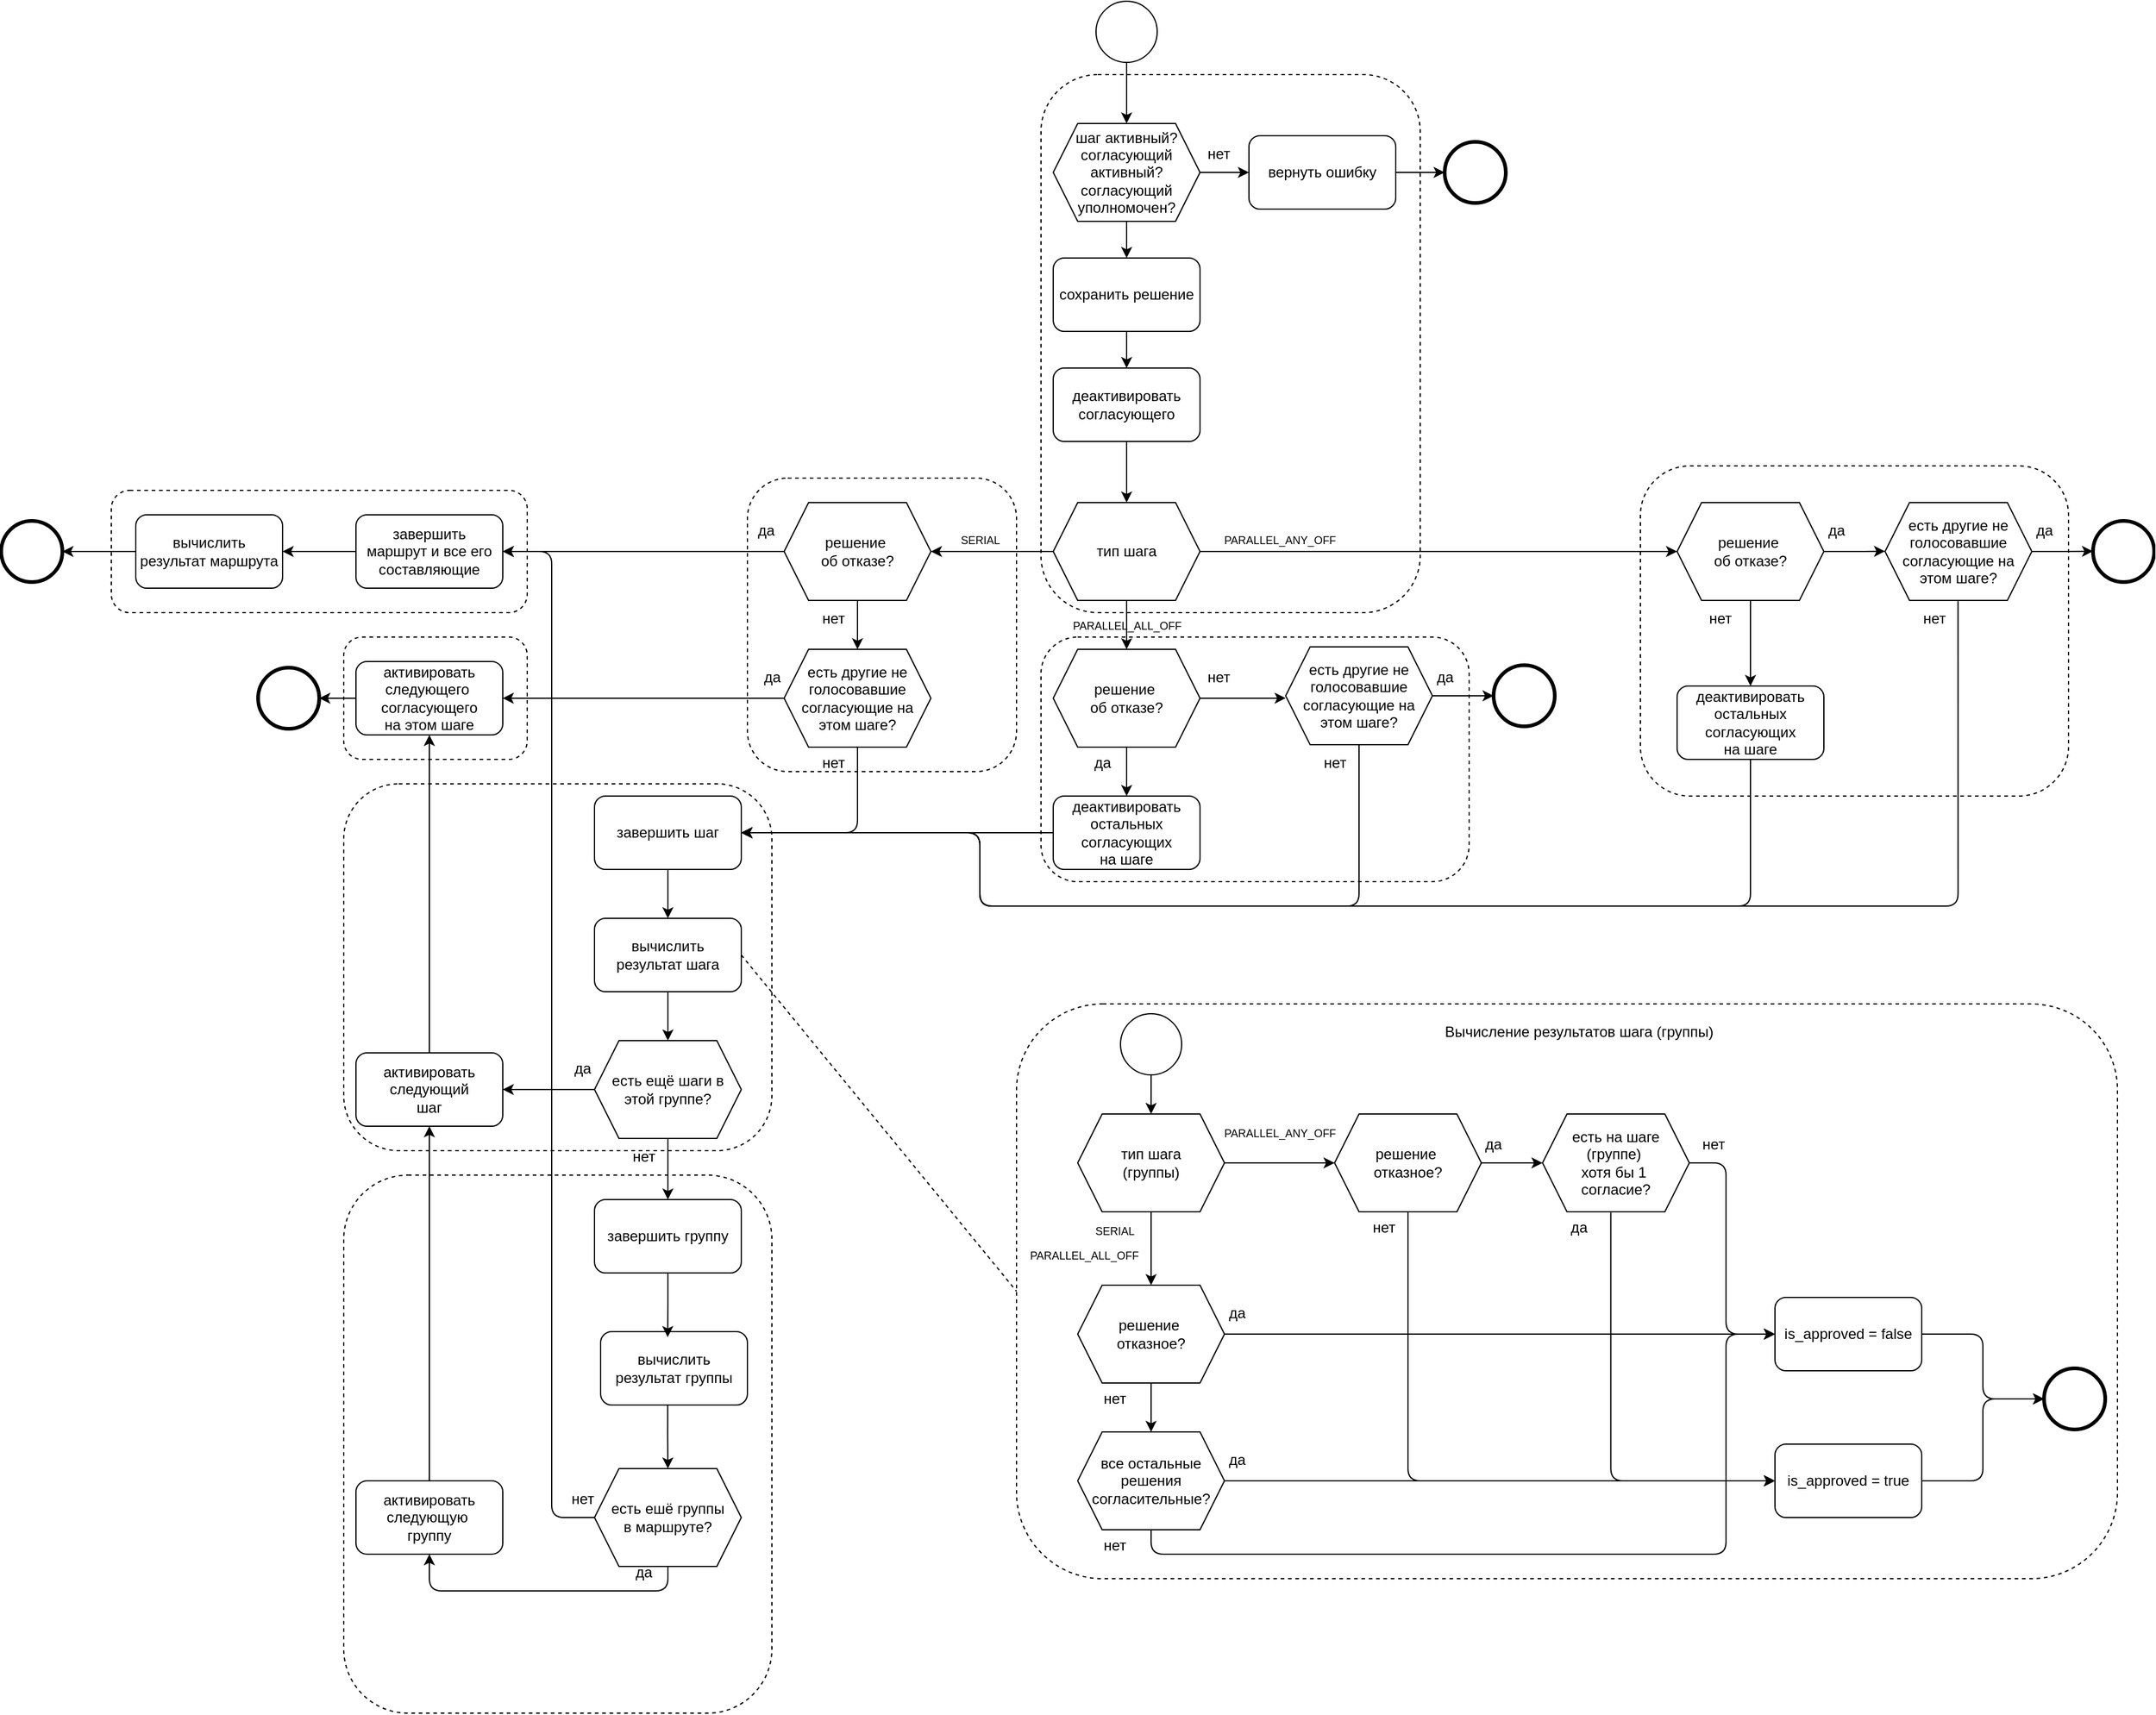 <mxfile version="26.0.16">
  <diagram name="Page-1" id="2a216829-ef6e-dabb-86c1-c78162f3ba2b">
    <mxGraphModel dx="1881" dy="1005" grid="1" gridSize="10" guides="1" tooltips="1" connect="1" arrows="1" fold="1" page="1" pageScale="1" pageWidth="850" pageHeight="1100" background="none" math="0" shadow="0">
      <root>
        <mxCell id="0" />
        <mxCell id="1" parent="0" />
        <mxCell id="W46r5qOGl9HjsOyR8-U1-98" value="" style="rounded=1;whiteSpace=wrap;html=1;fillColor=none;dashed=1;" vertex="1" parent="1">
          <mxGeometry x="-20" y="540" width="340" height="100" as="geometry" />
        </mxCell>
        <mxCell id="W46r5qOGl9HjsOyR8-U1-113" value="" style="rounded=1;whiteSpace=wrap;html=1;fillColor=none;dashed=1;" vertex="1" parent="1">
          <mxGeometry x="170" y="1100" width="350" height="440" as="geometry" />
        </mxCell>
        <mxCell id="W46r5qOGl9HjsOyR8-U1-155" value="" style="rounded=1;whiteSpace=wrap;html=1;fillColor=none;dashed=1;" vertex="1" parent="1">
          <mxGeometry x="720" y="960" width="900" height="470" as="geometry" />
        </mxCell>
        <mxCell id="W46r5qOGl9HjsOyR8-U1-109" value="" style="rounded=1;whiteSpace=wrap;html=1;fillColor=none;dashed=1;" vertex="1" parent="1">
          <mxGeometry x="170" y="780" width="350" height="300" as="geometry" />
        </mxCell>
        <mxCell id="W46r5qOGl9HjsOyR8-U1-106" value="" style="rounded=1;whiteSpace=wrap;html=1;fillColor=none;dashed=1;" vertex="1" parent="1">
          <mxGeometry x="170" y="660" width="150" height="100" as="geometry" />
        </mxCell>
        <mxCell id="W46r5qOGl9HjsOyR8-U1-96" value="" style="rounded=1;whiteSpace=wrap;html=1;fillColor=none;dashed=1;" vertex="1" parent="1">
          <mxGeometry x="500" y="530" width="220" height="240" as="geometry" />
        </mxCell>
        <mxCell id="W46r5qOGl9HjsOyR8-U1-95" value="" style="rounded=1;whiteSpace=wrap;html=1;fillColor=none;dashed=1;" vertex="1" parent="1">
          <mxGeometry x="740" y="660" width="350" height="200" as="geometry" />
        </mxCell>
        <mxCell id="W46r5qOGl9HjsOyR8-U1-94" value="" style="rounded=1;whiteSpace=wrap;html=1;fillColor=none;dashed=1;" vertex="1" parent="1">
          <mxGeometry x="1230" y="520" width="350" height="270" as="geometry" />
        </mxCell>
        <mxCell id="W46r5qOGl9HjsOyR8-U1-97" value="" style="rounded=1;whiteSpace=wrap;html=1;fillColor=none;dashed=1;" vertex="1" parent="1">
          <mxGeometry x="740" y="200" width="310" height="440" as="geometry" />
        </mxCell>
        <mxCell id="W46r5qOGl9HjsOyR8-U1-6" style="edgeStyle=orthogonalEdgeStyle;rounded=0;orthogonalLoop=1;jettySize=auto;html=1;entryX=0.5;entryY=0;entryDx=0;entryDy=0;" edge="1" parent="1" source="7a84cebc1def654-1" target="W46r5qOGl9HjsOyR8-U1-3">
          <mxGeometry relative="1" as="geometry" />
        </mxCell>
        <mxCell id="7a84cebc1def654-1" value="" style="shape=mxgraph.bpmn.shape;html=1;verticalLabelPosition=bottom;labelBackgroundColor=#ffffff;verticalAlign=top;perimeter=ellipsePerimeter;outline=standard;symbol=general;" parent="1" vertex="1">
          <mxGeometry x="785" y="140" width="50" height="50" as="geometry" />
        </mxCell>
        <mxCell id="7a84cebc1def654-26" value="" style="shape=mxgraph.bpmn.shape;html=1;verticalLabelPosition=bottom;labelBackgroundColor=#ffffff;verticalAlign=top;perimeter=ellipsePerimeter;outline=end;symbol=general;" parent="1" vertex="1">
          <mxGeometry x="1070" y="255.0" width="50" height="50" as="geometry" />
        </mxCell>
        <mxCell id="W46r5qOGl9HjsOyR8-U1-13" style="edgeStyle=orthogonalEdgeStyle;rounded=0;orthogonalLoop=1;jettySize=auto;html=1;entryX=0.5;entryY=0;entryDx=0;entryDy=0;exitX=0.5;exitY=1;exitDx=0;exitDy=0;" edge="1" parent="1" source="W46r5qOGl9HjsOyR8-U1-102" target="W46r5qOGl9HjsOyR8-U1-12">
          <mxGeometry relative="1" as="geometry" />
        </mxCell>
        <mxCell id="W46r5qOGl9HjsOyR8-U1-103" style="edgeStyle=orthogonalEdgeStyle;rounded=0;orthogonalLoop=1;jettySize=auto;html=1;entryX=0.5;entryY=0;entryDx=0;entryDy=0;" edge="1" parent="1" source="W46r5qOGl9HjsOyR8-U1-1" target="W46r5qOGl9HjsOyR8-U1-102">
          <mxGeometry relative="1" as="geometry" />
        </mxCell>
        <mxCell id="W46r5qOGl9HjsOyR8-U1-1" value="сохранить решение" style="rounded=1;whiteSpace=wrap;html=1;" vertex="1" parent="1">
          <mxGeometry x="750" y="350" width="120" height="60" as="geometry" />
        </mxCell>
        <mxCell id="W46r5qOGl9HjsOyR8-U1-5" style="edgeStyle=orthogonalEdgeStyle;rounded=0;orthogonalLoop=1;jettySize=auto;html=1;" edge="1" parent="1" source="W46r5qOGl9HjsOyR8-U1-25" target="7a84cebc1def654-26">
          <mxGeometry relative="1" as="geometry" />
        </mxCell>
        <mxCell id="W46r5qOGl9HjsOyR8-U1-3" value="шаг&amp;nbsp;&lt;span style=&quot;background-color: transparent; color: light-dark(rgb(0, 0, 0), rgb(255, 255, 255));&quot;&gt;активный?&lt;/span&gt;&lt;div&gt;&lt;span style=&quot;background-color: transparent; color: light-dark(rgb(0, 0, 0), rgb(255, 255, 255));&quot;&gt;согласующий&lt;/span&gt;&lt;/div&gt;&lt;div&gt;&lt;span style=&quot;background-color: transparent; color: light-dark(rgb(0, 0, 0), rgb(255, 255, 255));&quot;&gt;активный?&lt;/span&gt;&lt;/div&gt;&lt;div&gt;&lt;span style=&quot;background-color: transparent; color: light-dark(rgb(0, 0, 0), rgb(255, 255, 255));&quot;&gt;согласующий уполномочен?&lt;/span&gt;&lt;/div&gt;" style="shape=hexagon;perimeter=hexagonPerimeter2;whiteSpace=wrap;html=1;fixedSize=1;" vertex="1" parent="1">
          <mxGeometry x="750" y="240" width="120" height="80" as="geometry" />
        </mxCell>
        <mxCell id="W46r5qOGl9HjsOyR8-U1-4" value="нет" style="text;html=1;align=center;verticalAlign=middle;resizable=0;points=[];autosize=1;strokeColor=none;fillColor=none;" vertex="1" parent="1">
          <mxGeometry x="865" y="250" width="40" height="30" as="geometry" />
        </mxCell>
        <mxCell id="W46r5qOGl9HjsOyR8-U1-10" style="edgeStyle=orthogonalEdgeStyle;rounded=0;orthogonalLoop=1;jettySize=auto;html=1;entryX=0.5;entryY=0;entryDx=0;entryDy=0;" edge="1" parent="1" source="W46r5qOGl9HjsOyR8-U1-3" target="W46r5qOGl9HjsOyR8-U1-1">
          <mxGeometry relative="1" as="geometry">
            <mxPoint x="810" y="370" as="targetPoint" />
          </mxGeometry>
        </mxCell>
        <mxCell id="W46r5qOGl9HjsOyR8-U1-14" style="edgeStyle=orthogonalEdgeStyle;rounded=0;orthogonalLoop=1;jettySize=auto;html=1;exitX=1;exitY=0.5;exitDx=0;exitDy=0;entryX=0;entryY=0.5;entryDx=0;entryDy=0;" edge="1" parent="1" source="W46r5qOGl9HjsOyR8-U1-12" target="W46r5qOGl9HjsOyR8-U1-79">
          <mxGeometry relative="1" as="geometry">
            <mxPoint x="930" y="590" as="targetPoint" />
          </mxGeometry>
        </mxCell>
        <mxCell id="W46r5qOGl9HjsOyR8-U1-15" style="edgeStyle=orthogonalEdgeStyle;rounded=0;orthogonalLoop=1;jettySize=auto;html=1;" edge="1" parent="1" source="W46r5qOGl9HjsOyR8-U1-12">
          <mxGeometry relative="1" as="geometry">
            <mxPoint x="650" y="590" as="targetPoint" />
          </mxGeometry>
        </mxCell>
        <mxCell id="W46r5qOGl9HjsOyR8-U1-16" style="edgeStyle=orthogonalEdgeStyle;rounded=0;orthogonalLoop=1;jettySize=auto;html=1;exitX=0.5;exitY=1;exitDx=0;exitDy=0;entryX=0.5;entryY=0;entryDx=0;entryDy=0;" edge="1" parent="1" source="W46r5qOGl9HjsOyR8-U1-12" target="W46r5qOGl9HjsOyR8-U1-60">
          <mxGeometry relative="1" as="geometry">
            <mxPoint x="809" y="680" as="targetPoint" />
          </mxGeometry>
        </mxCell>
        <mxCell id="W46r5qOGl9HjsOyR8-U1-12" value="тип шага" style="shape=hexagon;perimeter=hexagonPerimeter2;whiteSpace=wrap;html=1;fixedSize=1;" vertex="1" parent="1">
          <mxGeometry x="750" y="550" width="120" height="80" as="geometry" />
        </mxCell>
        <mxCell id="W46r5qOGl9HjsOyR8-U1-17" value="&lt;font style=&quot;font-size: 9px;&quot;&gt;SERIAL&lt;/font&gt;" style="text;html=1;align=center;verticalAlign=middle;resizable=0;points=[];autosize=1;strokeColor=none;fillColor=none;" vertex="1" parent="1">
          <mxGeometry x="660" y="565" width="60" height="30" as="geometry" />
        </mxCell>
        <mxCell id="W46r5qOGl9HjsOyR8-U1-18" value="&lt;font style=&quot;font-size: 9px;&quot;&gt;PARALLEL_ANY_OFF&lt;/font&gt;" style="text;html=1;align=center;verticalAlign=middle;resizable=0;points=[];autosize=1;strokeColor=none;fillColor=none;" vertex="1" parent="1">
          <mxGeometry x="880" y="565" width="110" height="30" as="geometry" />
        </mxCell>
        <mxCell id="W46r5qOGl9HjsOyR8-U1-19" value="&lt;font style=&quot;font-size: 9px;&quot;&gt;PARALLEL_ALL_OFF&lt;/font&gt;" style="text;html=1;align=center;verticalAlign=middle;resizable=0;points=[];autosize=1;strokeColor=none;fillColor=none;" vertex="1" parent="1">
          <mxGeometry x="755" y="635" width="110" height="30" as="geometry" />
        </mxCell>
        <mxCell id="W46r5qOGl9HjsOyR8-U1-23" style="edgeStyle=orthogonalEdgeStyle;rounded=0;orthogonalLoop=1;jettySize=auto;html=1;" edge="1" parent="1" source="W46r5qOGl9HjsOyR8-U1-20" target="W46r5qOGl9HjsOyR8-U1-22">
          <mxGeometry relative="1" as="geometry" />
        </mxCell>
        <mxCell id="W46r5qOGl9HjsOyR8-U1-32" style="edgeStyle=orthogonalEdgeStyle;rounded=0;orthogonalLoop=1;jettySize=auto;html=1;entryX=0.5;entryY=0;entryDx=0;entryDy=0;" edge="1" parent="1" source="W46r5qOGl9HjsOyR8-U1-20" target="W46r5qOGl9HjsOyR8-U1-31">
          <mxGeometry relative="1" as="geometry" />
        </mxCell>
        <mxCell id="W46r5qOGl9HjsOyR8-U1-20" value="решение&amp;nbsp;&lt;div&gt;об отказе?&lt;/div&gt;" style="shape=hexagon;perimeter=hexagonPerimeter2;whiteSpace=wrap;html=1;fixedSize=1;" vertex="1" parent="1">
          <mxGeometry x="530" y="550" width="120" height="80" as="geometry" />
        </mxCell>
        <mxCell id="W46r5qOGl9HjsOyR8-U1-21" value="" style="shape=mxgraph.bpmn.shape;html=1;verticalLabelPosition=bottom;labelBackgroundColor=#ffffff;verticalAlign=top;perimeter=ellipsePerimeter;outline=end;symbol=general;" vertex="1" parent="1">
          <mxGeometry x="-110" y="565" width="50" height="50" as="geometry" />
        </mxCell>
        <mxCell id="W46r5qOGl9HjsOyR8-U1-24" style="edgeStyle=orthogonalEdgeStyle;rounded=0;orthogonalLoop=1;jettySize=auto;html=1;entryX=1;entryY=0.5;entryDx=0;entryDy=0;" edge="1" parent="1" source="W46r5qOGl9HjsOyR8-U1-170" target="W46r5qOGl9HjsOyR8-U1-21">
          <mxGeometry relative="1" as="geometry" />
        </mxCell>
        <mxCell id="W46r5qOGl9HjsOyR8-U1-22" value="завершить&lt;div&gt;маршрут и все его составляющие&lt;/div&gt;" style="rounded=1;whiteSpace=wrap;html=1;" vertex="1" parent="1">
          <mxGeometry x="180" y="560" width="120" height="60" as="geometry" />
        </mxCell>
        <mxCell id="W46r5qOGl9HjsOyR8-U1-26" value="" style="edgeStyle=orthogonalEdgeStyle;rounded=0;orthogonalLoop=1;jettySize=auto;html=1;" edge="1" parent="1" source="W46r5qOGl9HjsOyR8-U1-3" target="W46r5qOGl9HjsOyR8-U1-25">
          <mxGeometry relative="1" as="geometry">
            <mxPoint x="870" y="280" as="sourcePoint" />
            <mxPoint x="1610" y="395" as="targetPoint" />
          </mxGeometry>
        </mxCell>
        <mxCell id="W46r5qOGl9HjsOyR8-U1-25" value="вернуть ошибку" style="rounded=1;whiteSpace=wrap;html=1;" vertex="1" parent="1">
          <mxGeometry x="910" y="250" width="120" height="60" as="geometry" />
        </mxCell>
        <mxCell id="W46r5qOGl9HjsOyR8-U1-30" value="да" style="text;html=1;align=center;verticalAlign=middle;resizable=0;points=[];autosize=1;strokeColor=none;fillColor=none;" vertex="1" parent="1">
          <mxGeometry x="495" y="558" width="40" height="30" as="geometry" />
        </mxCell>
        <mxCell id="W46r5qOGl9HjsOyR8-U1-35" style="edgeStyle=orthogonalEdgeStyle;rounded=0;orthogonalLoop=1;jettySize=auto;html=1;entryX=1;entryY=0.5;entryDx=0;entryDy=0;" edge="1" parent="1" source="W46r5qOGl9HjsOyR8-U1-31" target="W46r5qOGl9HjsOyR8-U1-34">
          <mxGeometry relative="1" as="geometry" />
        </mxCell>
        <mxCell id="W46r5qOGl9HjsOyR8-U1-38" style="edgeStyle=orthogonalEdgeStyle;rounded=1;orthogonalLoop=1;jettySize=auto;html=1;entryX=1;entryY=0.5;entryDx=0;entryDy=0;curved=0;" edge="1" parent="1" source="W46r5qOGl9HjsOyR8-U1-31" target="W46r5qOGl9HjsOyR8-U1-55">
          <mxGeometry relative="1" as="geometry">
            <mxPoint x="590" y="790" as="targetPoint" />
            <Array as="points">
              <mxPoint x="590" y="820" />
            </Array>
          </mxGeometry>
        </mxCell>
        <mxCell id="W46r5qOGl9HjsOyR8-U1-31" value="есть другие не голосовавшие согласующие на этом шаге?" style="shape=hexagon;perimeter=hexagonPerimeter2;whiteSpace=wrap;html=1;fixedSize=1;" vertex="1" parent="1">
          <mxGeometry x="530" y="670" width="120" height="80" as="geometry" />
        </mxCell>
        <mxCell id="W46r5qOGl9HjsOyR8-U1-33" value="нет" style="text;html=1;align=center;verticalAlign=middle;resizable=0;points=[];autosize=1;strokeColor=none;fillColor=none;" vertex="1" parent="1">
          <mxGeometry x="550" y="630" width="40" height="30" as="geometry" />
        </mxCell>
        <mxCell id="W46r5qOGl9HjsOyR8-U1-36" style="edgeStyle=orthogonalEdgeStyle;rounded=1;orthogonalLoop=1;jettySize=auto;html=1;entryX=1;entryY=0.5;entryDx=0;entryDy=0;curved=0;" edge="1" parent="1" source="W46r5qOGl9HjsOyR8-U1-34" target="W46r5qOGl9HjsOyR8-U1-114">
          <mxGeometry relative="1" as="geometry">
            <mxPoint x="60" y="618" as="targetPoint" />
          </mxGeometry>
        </mxCell>
        <mxCell id="W46r5qOGl9HjsOyR8-U1-34" value="активировать&lt;div&gt;следующего&amp;nbsp;&lt;/div&gt;&lt;div&gt;согласующего&lt;/div&gt;&lt;div&gt;на этом шаге&lt;/div&gt;" style="rounded=1;whiteSpace=wrap;html=1;" vertex="1" parent="1">
          <mxGeometry x="180" y="680" width="120" height="60" as="geometry" />
        </mxCell>
        <mxCell id="W46r5qOGl9HjsOyR8-U1-37" value="да" style="text;html=1;align=center;verticalAlign=middle;resizable=0;points=[];autosize=1;strokeColor=none;fillColor=none;" vertex="1" parent="1">
          <mxGeometry x="500" y="678" width="40" height="30" as="geometry" />
        </mxCell>
        <mxCell id="W46r5qOGl9HjsOyR8-U1-39" value="нет" style="text;html=1;align=center;verticalAlign=middle;resizable=0;points=[];autosize=1;strokeColor=none;fillColor=none;" vertex="1" parent="1">
          <mxGeometry x="550" y="748" width="40" height="30" as="geometry" />
        </mxCell>
        <mxCell id="W46r5qOGl9HjsOyR8-U1-41" style="edgeStyle=orthogonalEdgeStyle;rounded=0;orthogonalLoop=1;jettySize=auto;html=1;entryX=1;entryY=0.5;entryDx=0;entryDy=0;" edge="1" parent="1" source="W46r5qOGl9HjsOyR8-U1-40" target="W46r5qOGl9HjsOyR8-U1-46">
          <mxGeometry relative="1" as="geometry">
            <mxPoint x="450" y="1030" as="targetPoint" />
          </mxGeometry>
        </mxCell>
        <mxCell id="W46r5qOGl9HjsOyR8-U1-44" style="edgeStyle=orthogonalEdgeStyle;rounded=0;orthogonalLoop=1;jettySize=auto;html=1;exitX=0.5;exitY=1;exitDx=0;exitDy=0;" edge="1" parent="1" source="W46r5qOGl9HjsOyR8-U1-40">
          <mxGeometry relative="1" as="geometry">
            <mxPoint x="435" y="1120" as="targetPoint" />
          </mxGeometry>
        </mxCell>
        <mxCell id="W46r5qOGl9HjsOyR8-U1-40" value="есть ещё шаги в этой группе?" style="shape=hexagon;perimeter=hexagonPerimeter2;whiteSpace=wrap;html=1;fixedSize=1;" vertex="1" parent="1">
          <mxGeometry x="375" y="990" width="120" height="80" as="geometry" />
        </mxCell>
        <mxCell id="W46r5qOGl9HjsOyR8-U1-42" value="да" style="text;html=1;align=center;verticalAlign=middle;resizable=0;points=[];autosize=1;strokeColor=none;fillColor=none;" vertex="1" parent="1">
          <mxGeometry x="345" y="998" width="40" height="30" as="geometry" />
        </mxCell>
        <mxCell id="W46r5qOGl9HjsOyR8-U1-49" style="edgeStyle=orthogonalEdgeStyle;rounded=1;orthogonalLoop=1;jettySize=auto;html=1;entryX=0.5;entryY=1;entryDx=0;entryDy=0;exitX=0.5;exitY=1;exitDx=0;exitDy=0;curved=0;" edge="1" parent="1" source="W46r5qOGl9HjsOyR8-U1-43" target="W46r5qOGl9HjsOyR8-U1-48">
          <mxGeometry relative="1" as="geometry">
            <Array as="points">
              <mxPoint x="435" y="1440" />
              <mxPoint x="240" y="1440" />
            </Array>
          </mxGeometry>
        </mxCell>
        <mxCell id="W46r5qOGl9HjsOyR8-U1-52" style="edgeStyle=orthogonalEdgeStyle;rounded=1;orthogonalLoop=1;jettySize=auto;html=1;entryX=1;entryY=0.5;entryDx=0;entryDy=0;exitX=0;exitY=0.5;exitDx=0;exitDy=0;curved=0;" edge="1" parent="1" source="W46r5qOGl9HjsOyR8-U1-43" target="W46r5qOGl9HjsOyR8-U1-22">
          <mxGeometry relative="1" as="geometry">
            <Array as="points">
              <mxPoint x="340" y="1380" />
              <mxPoint x="340" y="590" />
            </Array>
          </mxGeometry>
        </mxCell>
        <mxCell id="W46r5qOGl9HjsOyR8-U1-43" value="есть ешё группы&lt;div&gt;в маршруте?&lt;/div&gt;" style="shape=hexagon;perimeter=hexagonPerimeter2;whiteSpace=wrap;html=1;fixedSize=1;" vertex="1" parent="1">
          <mxGeometry x="375" y="1340" width="120" height="80" as="geometry" />
        </mxCell>
        <mxCell id="W46r5qOGl9HjsOyR8-U1-45" value="нет" style="text;html=1;align=center;verticalAlign=middle;resizable=0;points=[];autosize=1;strokeColor=none;fillColor=none;" vertex="1" parent="1">
          <mxGeometry x="395" y="1070" width="40" height="30" as="geometry" />
        </mxCell>
        <mxCell id="W46r5qOGl9HjsOyR8-U1-47" style="edgeStyle=orthogonalEdgeStyle;rounded=0;orthogonalLoop=1;jettySize=auto;html=1;entryX=0.5;entryY=1;entryDx=0;entryDy=0;" edge="1" parent="1" source="W46r5qOGl9HjsOyR8-U1-46" target="W46r5qOGl9HjsOyR8-U1-34">
          <mxGeometry relative="1" as="geometry" />
        </mxCell>
        <mxCell id="W46r5qOGl9HjsOyR8-U1-46" value="активировать&lt;div&gt;следующий&lt;/div&gt;&lt;div&gt;шаг&lt;/div&gt;" style="rounded=1;whiteSpace=wrap;html=1;" vertex="1" parent="1">
          <mxGeometry x="180" y="1000" width="120" height="60" as="geometry" />
        </mxCell>
        <mxCell id="W46r5qOGl9HjsOyR8-U1-50" style="edgeStyle=orthogonalEdgeStyle;rounded=0;orthogonalLoop=1;jettySize=auto;html=1;entryX=0.5;entryY=1;entryDx=0;entryDy=0;" edge="1" parent="1" source="W46r5qOGl9HjsOyR8-U1-48" target="W46r5qOGl9HjsOyR8-U1-46">
          <mxGeometry relative="1" as="geometry" />
        </mxCell>
        <mxCell id="W46r5qOGl9HjsOyR8-U1-48" value="активировать&lt;div&gt;следующую&amp;nbsp;&lt;/div&gt;&lt;div&gt;группу&lt;/div&gt;" style="rounded=1;whiteSpace=wrap;html=1;" vertex="1" parent="1">
          <mxGeometry x="180" y="1350" width="120" height="60" as="geometry" />
        </mxCell>
        <mxCell id="W46r5qOGl9HjsOyR8-U1-51" value="да" style="text;html=1;align=center;verticalAlign=middle;resizable=0;points=[];autosize=1;strokeColor=none;fillColor=none;" vertex="1" parent="1">
          <mxGeometry x="395" y="1410" width="40" height="30" as="geometry" />
        </mxCell>
        <mxCell id="W46r5qOGl9HjsOyR8-U1-53" value="нет" style="text;html=1;align=center;verticalAlign=middle;resizable=0;points=[];autosize=1;strokeColor=none;fillColor=none;" vertex="1" parent="1">
          <mxGeometry x="345" y="1350" width="40" height="30" as="geometry" />
        </mxCell>
        <mxCell id="W46r5qOGl9HjsOyR8-U1-56" style="edgeStyle=orthogonalEdgeStyle;rounded=0;orthogonalLoop=1;jettySize=auto;html=1;exitX=0.5;exitY=1;exitDx=0;exitDy=0;" edge="1" parent="1" source="W46r5qOGl9HjsOyR8-U1-119" target="W46r5qOGl9HjsOyR8-U1-40">
          <mxGeometry relative="1" as="geometry" />
        </mxCell>
        <mxCell id="W46r5qOGl9HjsOyR8-U1-120" style="edgeStyle=orthogonalEdgeStyle;rounded=0;orthogonalLoop=1;jettySize=auto;html=1;exitX=0.5;exitY=1;exitDx=0;exitDy=0;entryX=0.5;entryY=0;entryDx=0;entryDy=0;" edge="1" parent="1" source="W46r5qOGl9HjsOyR8-U1-55" target="W46r5qOGl9HjsOyR8-U1-119">
          <mxGeometry relative="1" as="geometry" />
        </mxCell>
        <mxCell id="W46r5qOGl9HjsOyR8-U1-55" value="завершить шаг" style="rounded=1;whiteSpace=wrap;html=1;" vertex="1" parent="1">
          <mxGeometry x="375" y="790" width="120" height="60" as="geometry" />
        </mxCell>
        <mxCell id="W46r5qOGl9HjsOyR8-U1-58" style="edgeStyle=orthogonalEdgeStyle;rounded=0;orthogonalLoop=1;jettySize=auto;html=1;entryX=0.5;entryY=0;entryDx=0;entryDy=0;exitX=0.457;exitY=1.006;exitDx=0;exitDy=0;exitPerimeter=0;" edge="1" parent="1" source="W46r5qOGl9HjsOyR8-U1-167" target="W46r5qOGl9HjsOyR8-U1-43">
          <mxGeometry relative="1" as="geometry" />
        </mxCell>
        <mxCell id="W46r5qOGl9HjsOyR8-U1-57" value="завершить группу" style="rounded=1;whiteSpace=wrap;html=1;" vertex="1" parent="1">
          <mxGeometry x="375" y="1120" width="120" height="60" as="geometry" />
        </mxCell>
        <mxCell id="W46r5qOGl9HjsOyR8-U1-62" style="edgeStyle=orthogonalEdgeStyle;rounded=0;orthogonalLoop=1;jettySize=auto;html=1;exitX=0.5;exitY=1;exitDx=0;exitDy=0;" edge="1" parent="1" source="W46r5qOGl9HjsOyR8-U1-60" target="W46r5qOGl9HjsOyR8-U1-92">
          <mxGeometry relative="1" as="geometry">
            <mxPoint x="810" y="790" as="targetPoint" />
            <Array as="points" />
          </mxGeometry>
        </mxCell>
        <mxCell id="W46r5qOGl9HjsOyR8-U1-69" style="edgeStyle=orthogonalEdgeStyle;rounded=0;orthogonalLoop=1;jettySize=auto;html=1;exitX=1;exitY=0.5;exitDx=0;exitDy=0;" edge="1" parent="1" source="W46r5qOGl9HjsOyR8-U1-60">
          <mxGeometry relative="1" as="geometry">
            <mxPoint x="940" y="709.931" as="targetPoint" />
          </mxGeometry>
        </mxCell>
        <mxCell id="W46r5qOGl9HjsOyR8-U1-60" value="решение&amp;nbsp;&lt;div&gt;об отказе?&lt;/div&gt;" style="shape=hexagon;perimeter=hexagonPerimeter2;whiteSpace=wrap;html=1;fixedSize=1;" vertex="1" parent="1">
          <mxGeometry x="750" y="670" width="120" height="80" as="geometry" />
        </mxCell>
        <mxCell id="W46r5qOGl9HjsOyR8-U1-68" value="да" style="text;html=1;align=center;verticalAlign=middle;resizable=0;points=[];autosize=1;strokeColor=none;fillColor=none;" vertex="1" parent="1">
          <mxGeometry x="770" y="748" width="40" height="30" as="geometry" />
        </mxCell>
        <mxCell id="W46r5qOGl9HjsOyR8-U1-70" value="нет" style="text;html=1;align=center;verticalAlign=middle;resizable=0;points=[];autosize=1;strokeColor=none;fillColor=none;" vertex="1" parent="1">
          <mxGeometry x="865" y="678" width="40" height="30" as="geometry" />
        </mxCell>
        <mxCell id="W46r5qOGl9HjsOyR8-U1-74" style="edgeStyle=orthogonalEdgeStyle;rounded=1;orthogonalLoop=1;jettySize=auto;html=1;exitX=0.5;exitY=1;exitDx=0;exitDy=0;entryX=1;entryY=0.5;entryDx=0;entryDy=0;curved=0;" edge="1" parent="1" source="W46r5qOGl9HjsOyR8-U1-73" target="W46r5qOGl9HjsOyR8-U1-55">
          <mxGeometry relative="1" as="geometry">
            <Array as="points">
              <mxPoint x="1000" y="880" />
              <mxPoint x="690" y="880" />
              <mxPoint x="690" y="820" />
            </Array>
          </mxGeometry>
        </mxCell>
        <mxCell id="W46r5qOGl9HjsOyR8-U1-77" style="edgeStyle=orthogonalEdgeStyle;rounded=0;orthogonalLoop=1;jettySize=auto;html=1;entryX=0;entryY=0.5;entryDx=0;entryDy=0;" edge="1" parent="1" source="W46r5qOGl9HjsOyR8-U1-73" target="W46r5qOGl9HjsOyR8-U1-76">
          <mxGeometry relative="1" as="geometry" />
        </mxCell>
        <mxCell id="W46r5qOGl9HjsOyR8-U1-73" value="есть другие не голосовавшие согласующие на этом шаге?" style="shape=hexagon;perimeter=hexagonPerimeter2;whiteSpace=wrap;html=1;fixedSize=1;" vertex="1" parent="1">
          <mxGeometry x="940" y="668" width="120" height="80" as="geometry" />
        </mxCell>
        <mxCell id="W46r5qOGl9HjsOyR8-U1-75" value="нет" style="text;html=1;align=center;verticalAlign=middle;resizable=0;points=[];autosize=1;strokeColor=none;fillColor=none;" vertex="1" parent="1">
          <mxGeometry x="960" y="748" width="40" height="30" as="geometry" />
        </mxCell>
        <mxCell id="W46r5qOGl9HjsOyR8-U1-76" value="" style="shape=mxgraph.bpmn.shape;html=1;verticalLabelPosition=bottom;labelBackgroundColor=#ffffff;verticalAlign=top;perimeter=ellipsePerimeter;outline=end;symbol=general;" vertex="1" parent="1">
          <mxGeometry x="1110" y="683" width="50" height="50" as="geometry" />
        </mxCell>
        <mxCell id="W46r5qOGl9HjsOyR8-U1-78" value="да" style="text;html=1;align=center;verticalAlign=middle;resizable=0;points=[];autosize=1;strokeColor=none;fillColor=none;" vertex="1" parent="1">
          <mxGeometry x="1050" y="678" width="40" height="30" as="geometry" />
        </mxCell>
        <mxCell id="W46r5qOGl9HjsOyR8-U1-81" style="edgeStyle=orthogonalEdgeStyle;rounded=1;orthogonalLoop=1;jettySize=auto;html=1;exitX=0.5;exitY=1;exitDx=0;exitDy=0;entryX=1;entryY=0.5;entryDx=0;entryDy=0;curved=0;" edge="1" parent="1" source="W46r5qOGl9HjsOyR8-U1-104" target="W46r5qOGl9HjsOyR8-U1-55">
          <mxGeometry relative="1" as="geometry">
            <mxPoint x="850" y="820" as="targetPoint" />
            <Array as="points">
              <mxPoint x="1320" y="880" />
              <mxPoint x="690" y="880" />
              <mxPoint x="690" y="820" />
            </Array>
          </mxGeometry>
        </mxCell>
        <mxCell id="W46r5qOGl9HjsOyR8-U1-83" style="edgeStyle=orthogonalEdgeStyle;rounded=0;orthogonalLoop=1;jettySize=auto;html=1;exitX=1;exitY=0.5;exitDx=0;exitDy=0;" edge="1" parent="1" source="W46r5qOGl9HjsOyR8-U1-79">
          <mxGeometry relative="1" as="geometry">
            <mxPoint x="1430" y="589.833" as="targetPoint" />
          </mxGeometry>
        </mxCell>
        <mxCell id="W46r5qOGl9HjsOyR8-U1-105" style="edgeStyle=orthogonalEdgeStyle;rounded=0;orthogonalLoop=1;jettySize=auto;html=1;entryX=0.5;entryY=0;entryDx=0;entryDy=0;" edge="1" parent="1" source="W46r5qOGl9HjsOyR8-U1-79" target="W46r5qOGl9HjsOyR8-U1-104">
          <mxGeometry relative="1" as="geometry" />
        </mxCell>
        <mxCell id="W46r5qOGl9HjsOyR8-U1-79" value="решение&amp;nbsp;&lt;div&gt;об отказе?&lt;/div&gt;" style="shape=hexagon;perimeter=hexagonPerimeter2;whiteSpace=wrap;html=1;fixedSize=1;" vertex="1" parent="1">
          <mxGeometry x="1260" y="550" width="120" height="80" as="geometry" />
        </mxCell>
        <mxCell id="W46r5qOGl9HjsOyR8-U1-82" value="нет" style="text;html=1;align=center;verticalAlign=middle;resizable=0;points=[];autosize=1;strokeColor=none;fillColor=none;" vertex="1" parent="1">
          <mxGeometry x="1275" y="630" width="40" height="30" as="geometry" />
        </mxCell>
        <mxCell id="W46r5qOGl9HjsOyR8-U1-84" value="да" style="text;html=1;align=center;verticalAlign=middle;resizable=0;points=[];autosize=1;strokeColor=none;fillColor=none;" vertex="1" parent="1">
          <mxGeometry x="1370" y="558" width="40" height="30" as="geometry" />
        </mxCell>
        <mxCell id="W46r5qOGl9HjsOyR8-U1-87" style="edgeStyle=orthogonalEdgeStyle;rounded=1;orthogonalLoop=1;jettySize=auto;html=1;entryX=1;entryY=0.5;entryDx=0;entryDy=0;curved=0;exitX=0.992;exitY=0.022;exitDx=0;exitDy=0;exitPerimeter=0;" edge="1" parent="1" source="W46r5qOGl9HjsOyR8-U1-88" target="W46r5qOGl9HjsOyR8-U1-55">
          <mxGeometry relative="1" as="geometry">
            <Array as="points">
              <mxPoint x="1490" y="880" />
              <mxPoint x="690" y="880" />
              <mxPoint x="690" y="820" />
            </Array>
          </mxGeometry>
        </mxCell>
        <mxCell id="W46r5qOGl9HjsOyR8-U1-89" style="edgeStyle=orthogonalEdgeStyle;rounded=0;orthogonalLoop=1;jettySize=auto;html=1;exitX=1;exitY=0.5;exitDx=0;exitDy=0;" edge="1" parent="1" source="W46r5qOGl9HjsOyR8-U1-86">
          <mxGeometry relative="1" as="geometry">
            <mxPoint x="1600" y="589.833" as="targetPoint" />
          </mxGeometry>
        </mxCell>
        <mxCell id="W46r5qOGl9HjsOyR8-U1-86" value="есть другие не голосовавшие согласующие на этом шаге?" style="shape=hexagon;perimeter=hexagonPerimeter2;whiteSpace=wrap;html=1;fixedSize=1;" vertex="1" parent="1">
          <mxGeometry x="1430" y="550" width="120" height="80" as="geometry" />
        </mxCell>
        <mxCell id="W46r5qOGl9HjsOyR8-U1-88" value="нет" style="text;html=1;align=center;verticalAlign=middle;resizable=0;points=[];autosize=1;strokeColor=none;fillColor=none;" vertex="1" parent="1">
          <mxGeometry x="1450" y="630" width="40" height="30" as="geometry" />
        </mxCell>
        <mxCell id="W46r5qOGl9HjsOyR8-U1-90" value="да" style="text;html=1;align=center;verticalAlign=middle;resizable=0;points=[];autosize=1;strokeColor=none;fillColor=none;" vertex="1" parent="1">
          <mxGeometry x="1540" y="558" width="40" height="30" as="geometry" />
        </mxCell>
        <mxCell id="W46r5qOGl9HjsOyR8-U1-91" value="" style="shape=mxgraph.bpmn.shape;html=1;verticalLabelPosition=bottom;labelBackgroundColor=#ffffff;verticalAlign=top;perimeter=ellipsePerimeter;outline=end;symbol=general;" vertex="1" parent="1">
          <mxGeometry x="1600" y="565" width="50" height="50" as="geometry" />
        </mxCell>
        <mxCell id="W46r5qOGl9HjsOyR8-U1-93" style="edgeStyle=orthogonalEdgeStyle;rounded=0;orthogonalLoop=1;jettySize=auto;html=1;entryX=1;entryY=0.5;entryDx=0;entryDy=0;" edge="1" parent="1" source="W46r5qOGl9HjsOyR8-U1-92" target="W46r5qOGl9HjsOyR8-U1-55">
          <mxGeometry relative="1" as="geometry" />
        </mxCell>
        <mxCell id="W46r5qOGl9HjsOyR8-U1-92" value="деактивировать&lt;div&gt;остальных согласующих&lt;/div&gt;&lt;div&gt;на шаге&lt;/div&gt;" style="rounded=1;whiteSpace=wrap;html=1;" vertex="1" parent="1">
          <mxGeometry x="750" y="790" width="120" height="60" as="geometry" />
        </mxCell>
        <mxCell id="W46r5qOGl9HjsOyR8-U1-102" value="&lt;div&gt;деактивировать&lt;/div&gt;&lt;div&gt;согласующего&lt;/div&gt;" style="rounded=1;whiteSpace=wrap;html=1;" vertex="1" parent="1">
          <mxGeometry x="750" y="440" width="120" height="60" as="geometry" />
        </mxCell>
        <mxCell id="W46r5qOGl9HjsOyR8-U1-104" value="деактивировать&lt;div&gt;остальных согласующих&lt;/div&gt;&lt;div&gt;на шаге&lt;/div&gt;" style="rounded=1;whiteSpace=wrap;html=1;" vertex="1" parent="1">
          <mxGeometry x="1260" y="700" width="120" height="60" as="geometry" />
        </mxCell>
        <mxCell id="W46r5qOGl9HjsOyR8-U1-114" value="" style="shape=mxgraph.bpmn.shape;html=1;verticalLabelPosition=bottom;labelBackgroundColor=#ffffff;verticalAlign=top;perimeter=ellipsePerimeter;outline=end;symbol=general;" vertex="1" parent="1">
          <mxGeometry x="100" y="685" width="50" height="50" as="geometry" />
        </mxCell>
        <mxCell id="W46r5qOGl9HjsOyR8-U1-156" style="edgeStyle=orthogonalEdgeStyle;rounded=0;orthogonalLoop=1;jettySize=auto;html=1;entryX=0.5;entryY=0;entryDx=0;entryDy=0;" edge="1" parent="1" source="W46r5qOGl9HjsOyR8-U1-116" target="W46r5qOGl9HjsOyR8-U1-118">
          <mxGeometry relative="1" as="geometry" />
        </mxCell>
        <mxCell id="W46r5qOGl9HjsOyR8-U1-116" value="" style="shape=mxgraph.bpmn.shape;html=1;verticalLabelPosition=bottom;labelBackgroundColor=#ffffff;verticalAlign=top;perimeter=ellipsePerimeter;outline=standard;symbol=general;" vertex="1" parent="1">
          <mxGeometry x="805" y="968" width="50" height="50" as="geometry" />
        </mxCell>
        <mxCell id="W46r5qOGl9HjsOyR8-U1-125" style="edgeStyle=orthogonalEdgeStyle;rounded=0;orthogonalLoop=1;jettySize=auto;html=1;entryX=0;entryY=0.5;entryDx=0;entryDy=0;" edge="1" parent="1" source="W46r5qOGl9HjsOyR8-U1-118" target="W46r5qOGl9HjsOyR8-U1-124">
          <mxGeometry relative="1" as="geometry" />
        </mxCell>
        <mxCell id="W46r5qOGl9HjsOyR8-U1-118" value="тип шага&lt;div&gt;(группы)&lt;/div&gt;" style="shape=hexagon;perimeter=hexagonPerimeter2;whiteSpace=wrap;html=1;fixedSize=1;" vertex="1" parent="1">
          <mxGeometry x="770" y="1050" width="120" height="80" as="geometry" />
        </mxCell>
        <mxCell id="W46r5qOGl9HjsOyR8-U1-119" value="вычислить&lt;div&gt;результат шага&lt;/div&gt;" style="rounded=1;whiteSpace=wrap;html=1;" vertex="1" parent="1">
          <mxGeometry x="375" y="890" width="120" height="60" as="geometry" />
        </mxCell>
        <mxCell id="W46r5qOGl9HjsOyR8-U1-121" value="&lt;font style=&quot;font-size: 9px;&quot;&gt;PARALLEL_ANY_OFF&lt;/font&gt;" style="text;html=1;align=center;verticalAlign=middle;resizable=0;points=[];autosize=1;strokeColor=none;fillColor=none;" vertex="1" parent="1">
          <mxGeometry x="880" y="1050" width="110" height="30" as="geometry" />
        </mxCell>
        <mxCell id="W46r5qOGl9HjsOyR8-U1-122" value="&lt;font style=&quot;font-size: 9px;&quot;&gt;SERIAL&lt;/font&gt;" style="text;html=1;align=center;verticalAlign=middle;resizable=0;points=[];autosize=1;strokeColor=none;fillColor=none;" vertex="1" parent="1">
          <mxGeometry x="770" y="1130" width="60" height="30" as="geometry" />
        </mxCell>
        <mxCell id="W46r5qOGl9HjsOyR8-U1-123" value="&lt;font style=&quot;font-size: 9px;&quot;&gt;PARALLEL_ALL_OFF&lt;/font&gt;" style="text;html=1;align=center;verticalAlign=middle;resizable=0;points=[];autosize=1;strokeColor=none;fillColor=none;" vertex="1" parent="1">
          <mxGeometry x="720" y="1150" width="110" height="30" as="geometry" />
        </mxCell>
        <mxCell id="W46r5qOGl9HjsOyR8-U1-127" style="edgeStyle=orthogonalEdgeStyle;rounded=0;orthogonalLoop=1;jettySize=auto;html=1;entryX=0;entryY=0.5;entryDx=0;entryDy=0;" edge="1" parent="1" source="W46r5qOGl9HjsOyR8-U1-124" target="W46r5qOGl9HjsOyR8-U1-126">
          <mxGeometry relative="1" as="geometry" />
        </mxCell>
        <mxCell id="W46r5qOGl9HjsOyR8-U1-141" style="edgeStyle=orthogonalEdgeStyle;rounded=1;orthogonalLoop=1;jettySize=auto;html=1;exitX=0.5;exitY=1;exitDx=0;exitDy=0;entryX=0;entryY=0.5;entryDx=0;entryDy=0;curved=0;" edge="1" parent="1" source="W46r5qOGl9HjsOyR8-U1-124" target="W46r5qOGl9HjsOyR8-U1-129">
          <mxGeometry relative="1" as="geometry">
            <mxPoint x="1210" y="1230" as="targetPoint" />
            <Array as="points">
              <mxPoint x="1040" y="1350" />
            </Array>
          </mxGeometry>
        </mxCell>
        <mxCell id="W46r5qOGl9HjsOyR8-U1-124" value="решение&amp;nbsp;&lt;div&gt;отказное?&lt;/div&gt;" style="shape=hexagon;perimeter=hexagonPerimeter2;whiteSpace=wrap;html=1;fixedSize=1;" vertex="1" parent="1">
          <mxGeometry x="980" y="1050" width="120" height="80" as="geometry" />
        </mxCell>
        <mxCell id="W46r5qOGl9HjsOyR8-U1-133" style="edgeStyle=orthogonalEdgeStyle;rounded=1;orthogonalLoop=1;jettySize=auto;html=1;entryX=0;entryY=0.5;entryDx=0;entryDy=0;curved=0;" edge="1" parent="1" source="W46r5qOGl9HjsOyR8-U1-126" target="W46r5qOGl9HjsOyR8-U1-132">
          <mxGeometry relative="1" as="geometry">
            <Array as="points">
              <mxPoint x="1300" y="1090" />
              <mxPoint x="1300" y="1230" />
            </Array>
          </mxGeometry>
        </mxCell>
        <mxCell id="W46r5qOGl9HjsOyR8-U1-143" style="edgeStyle=orthogonalEdgeStyle;rounded=1;orthogonalLoop=1;jettySize=auto;html=1;entryX=0;entryY=0.5;entryDx=0;entryDy=0;exitX=0.465;exitY=1.008;exitDx=0;exitDy=0;exitPerimeter=0;curved=0;" edge="1" parent="1" source="W46r5qOGl9HjsOyR8-U1-126" target="W46r5qOGl9HjsOyR8-U1-129">
          <mxGeometry relative="1" as="geometry" />
        </mxCell>
        <mxCell id="W46r5qOGl9HjsOyR8-U1-126" value="есть на шаге (группе)&amp;nbsp;&lt;div&gt;хотя бы 1&amp;nbsp;&lt;/div&gt;&lt;div&gt;согласие?&lt;/div&gt;" style="shape=hexagon;perimeter=hexagonPerimeter2;whiteSpace=wrap;html=1;fixedSize=1;" vertex="1" parent="1">
          <mxGeometry x="1150" y="1050" width="120" height="80" as="geometry" />
        </mxCell>
        <mxCell id="W46r5qOGl9HjsOyR8-U1-154" style="edgeStyle=orthogonalEdgeStyle;rounded=1;orthogonalLoop=1;jettySize=auto;html=1;entryX=0;entryY=0.5;entryDx=0;entryDy=0;curved=0;" edge="1" parent="1" source="W46r5qOGl9HjsOyR8-U1-129" target="W46r5qOGl9HjsOyR8-U1-134">
          <mxGeometry relative="1" as="geometry" />
        </mxCell>
        <mxCell id="W46r5qOGl9HjsOyR8-U1-129" value="is_approved = true" style="rounded=1;whiteSpace=wrap;html=1;" vertex="1" parent="1">
          <mxGeometry x="1340" y="1320" width="120" height="60" as="geometry" />
        </mxCell>
        <mxCell id="W46r5qOGl9HjsOyR8-U1-131" value="да" style="text;html=1;align=center;verticalAlign=middle;whiteSpace=wrap;rounded=0;" vertex="1" parent="1">
          <mxGeometry x="1150" y="1128" width="60" height="30" as="geometry" />
        </mxCell>
        <mxCell id="W46r5qOGl9HjsOyR8-U1-135" style="edgeStyle=orthogonalEdgeStyle;rounded=1;orthogonalLoop=1;jettySize=auto;html=1;curved=0;entryX=0;entryY=0.5;entryDx=0;entryDy=0;" edge="1" parent="1" source="W46r5qOGl9HjsOyR8-U1-132" target="W46r5qOGl9HjsOyR8-U1-134">
          <mxGeometry relative="1" as="geometry">
            <mxPoint x="1560.0" y="1315.0" as="targetPoint" />
            <Array as="points">
              <mxPoint x="1510" y="1230" />
              <mxPoint x="1510" y="1283" />
            </Array>
          </mxGeometry>
        </mxCell>
        <mxCell id="W46r5qOGl9HjsOyR8-U1-132" value="is_approved = false" style="rounded=1;whiteSpace=wrap;html=1;" vertex="1" parent="1">
          <mxGeometry x="1340" y="1200" width="120" height="60" as="geometry" />
        </mxCell>
        <mxCell id="W46r5qOGl9HjsOyR8-U1-134" value="" style="shape=mxgraph.bpmn.shape;html=1;verticalLabelPosition=bottom;labelBackgroundColor=#ffffff;verticalAlign=top;perimeter=ellipsePerimeter;outline=end;symbol=general;" vertex="1" parent="1">
          <mxGeometry x="1560" y="1258" width="50" height="50" as="geometry" />
        </mxCell>
        <mxCell id="W46r5qOGl9HjsOyR8-U1-137" value="да" style="text;html=1;align=center;verticalAlign=middle;whiteSpace=wrap;rounded=0;" vertex="1" parent="1">
          <mxGeometry x="1080" y="1060" width="60" height="30" as="geometry" />
        </mxCell>
        <mxCell id="W46r5qOGl9HjsOyR8-U1-138" value="нет" style="text;html=1;align=center;verticalAlign=middle;whiteSpace=wrap;rounded=0;" vertex="1" parent="1">
          <mxGeometry x="1260" y="1060" width="60" height="30" as="geometry" />
        </mxCell>
        <mxCell id="W46r5qOGl9HjsOyR8-U1-142" value="нет" style="text;html=1;align=center;verticalAlign=middle;resizable=0;points=[];autosize=1;strokeColor=none;fillColor=none;" vertex="1" parent="1">
          <mxGeometry x="1000" y="1128" width="40" height="30" as="geometry" />
        </mxCell>
        <mxCell id="W46r5qOGl9HjsOyR8-U1-146" style="edgeStyle=orthogonalEdgeStyle;rounded=1;orthogonalLoop=1;jettySize=auto;html=1;entryX=0;entryY=0.5;entryDx=0;entryDy=0;curved=0;" edge="1" parent="1" source="W46r5qOGl9HjsOyR8-U1-144" target="W46r5qOGl9HjsOyR8-U1-132">
          <mxGeometry relative="1" as="geometry">
            <Array as="points">
              <mxPoint x="1170" y="1230" />
              <mxPoint x="1170" y="1230" />
            </Array>
          </mxGeometry>
        </mxCell>
        <mxCell id="W46r5qOGl9HjsOyR8-U1-162" style="edgeStyle=orthogonalEdgeStyle;rounded=0;orthogonalLoop=1;jettySize=auto;html=1;entryX=0.5;entryY=0;entryDx=0;entryDy=0;" edge="1" parent="1" source="W46r5qOGl9HjsOyR8-U1-144" target="W46r5qOGl9HjsOyR8-U1-158">
          <mxGeometry relative="1" as="geometry" />
        </mxCell>
        <mxCell id="W46r5qOGl9HjsOyR8-U1-144" value="решение&amp;nbsp;&lt;div&gt;отказное?&lt;/div&gt;" style="shape=hexagon;perimeter=hexagonPerimeter2;whiteSpace=wrap;html=1;fixedSize=1;" vertex="1" parent="1">
          <mxGeometry x="770" y="1190" width="120" height="80" as="geometry" />
        </mxCell>
        <mxCell id="W46r5qOGl9HjsOyR8-U1-145" style="edgeStyle=orthogonalEdgeStyle;rounded=0;orthogonalLoop=1;jettySize=auto;html=1;entryX=0.5;entryY=0;entryDx=0;entryDy=0;" edge="1" parent="1" source="W46r5qOGl9HjsOyR8-U1-118" target="W46r5qOGl9HjsOyR8-U1-144">
          <mxGeometry relative="1" as="geometry" />
        </mxCell>
        <mxCell id="W46r5qOGl9HjsOyR8-U1-147" value="да" style="text;html=1;align=center;verticalAlign=middle;resizable=0;points=[];autosize=1;strokeColor=none;fillColor=none;" vertex="1" parent="1">
          <mxGeometry x="880" y="1198" width="40" height="30" as="geometry" />
        </mxCell>
        <mxCell id="W46r5qOGl9HjsOyR8-U1-149" value="нет" style="text;html=1;align=center;verticalAlign=middle;resizable=0;points=[];autosize=1;strokeColor=none;fillColor=none;" vertex="1" parent="1">
          <mxGeometry x="780" y="1268" width="40" height="30" as="geometry" />
        </mxCell>
        <mxCell id="W46r5qOGl9HjsOyR8-U1-157" value="" style="endArrow=none;dashed=1;html=1;rounded=0;exitX=1;exitY=0.5;exitDx=0;exitDy=0;entryX=0;entryY=0.5;entryDx=0;entryDy=0;" edge="1" parent="1" source="W46r5qOGl9HjsOyR8-U1-119" target="W46r5qOGl9HjsOyR8-U1-155">
          <mxGeometry width="50" height="50" relative="1" as="geometry">
            <mxPoint x="1100" y="1210" as="sourcePoint" />
            <mxPoint x="1150" y="1160" as="targetPoint" />
          </mxGeometry>
        </mxCell>
        <mxCell id="W46r5qOGl9HjsOyR8-U1-159" style="edgeStyle=orthogonalEdgeStyle;rounded=0;orthogonalLoop=1;jettySize=auto;html=1;entryX=0;entryY=0.5;entryDx=0;entryDy=0;" edge="1" parent="1" source="W46r5qOGl9HjsOyR8-U1-158" target="W46r5qOGl9HjsOyR8-U1-129">
          <mxGeometry relative="1" as="geometry" />
        </mxCell>
        <mxCell id="W46r5qOGl9HjsOyR8-U1-165" style="edgeStyle=orthogonalEdgeStyle;rounded=1;orthogonalLoop=1;jettySize=auto;html=1;entryX=0;entryY=0.5;entryDx=0;entryDy=0;exitX=0.5;exitY=1;exitDx=0;exitDy=0;curved=0;" edge="1" parent="1" source="W46r5qOGl9HjsOyR8-U1-158" target="W46r5qOGl9HjsOyR8-U1-132">
          <mxGeometry relative="1" as="geometry">
            <Array as="points">
              <mxPoint x="830" y="1410" />
              <mxPoint x="1300" y="1410" />
              <mxPoint x="1300" y="1230" />
            </Array>
          </mxGeometry>
        </mxCell>
        <mxCell id="W46r5qOGl9HjsOyR8-U1-158" value="все остальные&lt;div&gt;решения&lt;/div&gt;&lt;div&gt;согласительные?&lt;/div&gt;" style="shape=hexagon;perimeter=hexagonPerimeter2;whiteSpace=wrap;html=1;fixedSize=1;" vertex="1" parent="1">
          <mxGeometry x="770" y="1310" width="120" height="80" as="geometry" />
        </mxCell>
        <mxCell id="W46r5qOGl9HjsOyR8-U1-163" value="да" style="text;html=1;align=center;verticalAlign=middle;resizable=0;points=[];autosize=1;strokeColor=none;fillColor=none;" vertex="1" parent="1">
          <mxGeometry x="880" y="1318" width="40" height="30" as="geometry" />
        </mxCell>
        <mxCell id="W46r5qOGl9HjsOyR8-U1-164" value="нет" style="text;html=1;align=center;verticalAlign=middle;resizable=0;points=[];autosize=1;strokeColor=none;fillColor=none;" vertex="1" parent="1">
          <mxGeometry x="780" y="1388" width="40" height="30" as="geometry" />
        </mxCell>
        <mxCell id="W46r5qOGl9HjsOyR8-U1-166" value="Вычисление результатов шага (группы)" style="text;html=1;align=center;verticalAlign=middle;whiteSpace=wrap;rounded=0;" vertex="1" parent="1">
          <mxGeometry x="1065" y="968" width="230" height="30" as="geometry" />
        </mxCell>
        <mxCell id="W46r5qOGl9HjsOyR8-U1-167" value="вычислить&lt;div&gt;результат группы&lt;/div&gt;" style="rounded=1;whiteSpace=wrap;html=1;" vertex="1" parent="1">
          <mxGeometry x="380" y="1228" width="120" height="60" as="geometry" />
        </mxCell>
        <mxCell id="W46r5qOGl9HjsOyR8-U1-169" style="edgeStyle=orthogonalEdgeStyle;rounded=0;orthogonalLoop=1;jettySize=auto;html=1;entryX=0.457;entryY=0.075;entryDx=0;entryDy=0;entryPerimeter=0;" edge="1" parent="1" source="W46r5qOGl9HjsOyR8-U1-57" target="W46r5qOGl9HjsOyR8-U1-167">
          <mxGeometry relative="1" as="geometry" />
        </mxCell>
        <mxCell id="W46r5qOGl9HjsOyR8-U1-171" value="" style="edgeStyle=orthogonalEdgeStyle;rounded=0;orthogonalLoop=1;jettySize=auto;html=1;entryX=1;entryY=0.5;entryDx=0;entryDy=0;" edge="1" parent="1" source="W46r5qOGl9HjsOyR8-U1-22" target="W46r5qOGl9HjsOyR8-U1-170">
          <mxGeometry relative="1" as="geometry">
            <mxPoint x="180" y="590" as="sourcePoint" />
            <mxPoint x="-60" y="590" as="targetPoint" />
          </mxGeometry>
        </mxCell>
        <mxCell id="W46r5qOGl9HjsOyR8-U1-170" value="вычислить&lt;div&gt;результат маршрута&lt;/div&gt;" style="rounded=1;whiteSpace=wrap;html=1;" vertex="1" parent="1">
          <mxGeometry y="560" width="120" height="60" as="geometry" />
        </mxCell>
      </root>
    </mxGraphModel>
  </diagram>
</mxfile>
